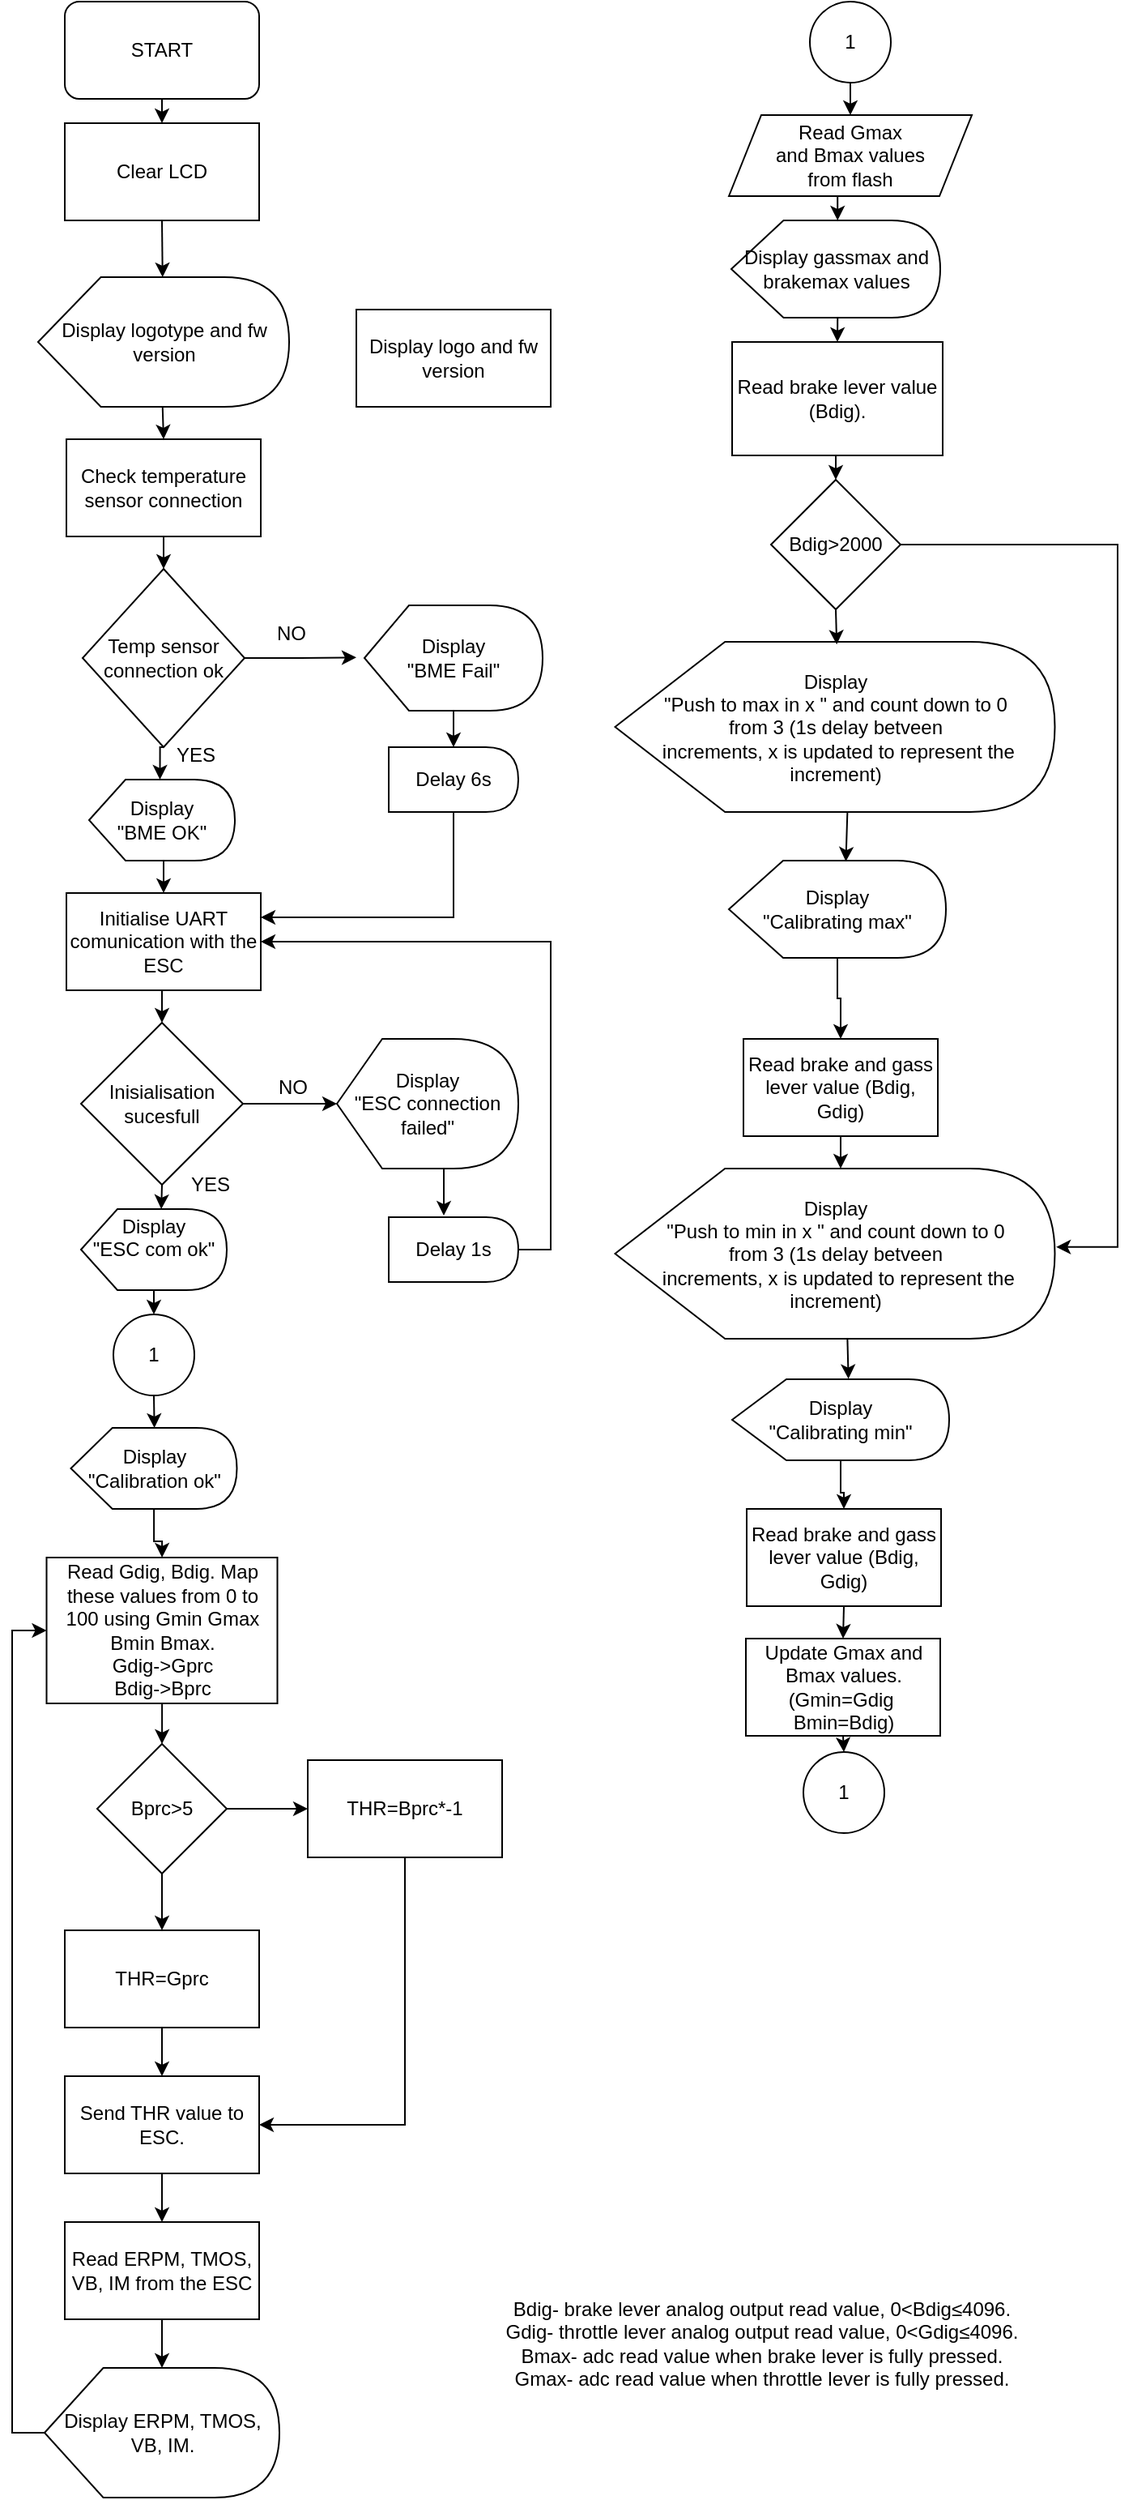 <mxfile version="23.1.5" type="github">
  <diagram name="Puslapis-1" id="ZAKRF1dTVsQCdEU3fz9g">
    <mxGraphModel dx="1400" dy="717" grid="1" gridSize="10" guides="1" tooltips="1" connect="1" arrows="1" fold="1" page="1" pageScale="1" pageWidth="827" pageHeight="1169" math="0" shadow="0">
      <root>
        <mxCell id="0" />
        <mxCell id="1" parent="0" />
        <mxCell id="mmT15tX0c2wqUiGHglg3-26" style="edgeStyle=orthogonalEdgeStyle;rounded=0;orthogonalLoop=1;jettySize=auto;html=1;exitX=0.5;exitY=1;exitDx=0;exitDy=0;entryX=0.5;entryY=0;entryDx=0;entryDy=0;" edge="1" parent="1" source="sZjmt84LJ8zzRJPLPaBu-1" target="sZjmt84LJ8zzRJPLPaBu-3">
          <mxGeometry relative="1" as="geometry" />
        </mxCell>
        <mxCell id="sZjmt84LJ8zzRJPLPaBu-1" value="START" style="rounded=1;whiteSpace=wrap;html=1;" parent="1" vertex="1">
          <mxGeometry x="160" y="20" width="120" height="60" as="geometry" />
        </mxCell>
        <mxCell id="sZjmt84LJ8zzRJPLPaBu-3" value="Clear LCD" style="rounded=0;whiteSpace=wrap;html=1;" parent="1" vertex="1">
          <mxGeometry x="160" y="95" width="120" height="60" as="geometry" />
        </mxCell>
        <mxCell id="sZjmt84LJ8zzRJPLPaBu-4" value="Display logo and fw version" style="rounded=0;whiteSpace=wrap;html=1;" parent="1" vertex="1">
          <mxGeometry x="340" y="210" width="120" height="60" as="geometry" />
        </mxCell>
        <mxCell id="mmT15tX0c2wqUiGHglg3-29" style="edgeStyle=orthogonalEdgeStyle;rounded=0;orthogonalLoop=1;jettySize=auto;html=1;exitX=0.5;exitY=1;exitDx=0;exitDy=0;entryX=0.5;entryY=0;entryDx=0;entryDy=0;" edge="1" parent="1" source="sZjmt84LJ8zzRJPLPaBu-5" target="sZjmt84LJ8zzRJPLPaBu-6">
          <mxGeometry relative="1" as="geometry" />
        </mxCell>
        <mxCell id="sZjmt84LJ8zzRJPLPaBu-5" value="Check temperature sensor connection" style="rounded=0;whiteSpace=wrap;html=1;" parent="1" vertex="1">
          <mxGeometry x="161" y="290" width="120" height="60" as="geometry" />
        </mxCell>
        <mxCell id="mmT15tX0c2wqUiGHglg3-37" style="edgeStyle=orthogonalEdgeStyle;rounded=0;orthogonalLoop=1;jettySize=auto;html=1;exitX=1;exitY=0.5;exitDx=0;exitDy=0;" edge="1" parent="1" source="sZjmt84LJ8zzRJPLPaBu-6">
          <mxGeometry relative="1" as="geometry">
            <mxPoint x="340" y="424.647" as="targetPoint" />
          </mxGeometry>
        </mxCell>
        <mxCell id="sZjmt84LJ8zzRJPLPaBu-6" value="Temp sensor connection ok" style="rhombus;whiteSpace=wrap;html=1;" parent="1" vertex="1">
          <mxGeometry x="171" y="370" width="100" height="110" as="geometry" />
        </mxCell>
        <mxCell id="mmT15tX0c2wqUiGHglg3-28" style="edgeStyle=orthogonalEdgeStyle;rounded=0;orthogonalLoop=1;jettySize=auto;html=1;exitX=0;exitY=0;exitDx=76.875;exitDy=80;exitPerimeter=0;entryX=0.5;entryY=0;entryDx=0;entryDy=0;" edge="1" parent="1" source="sZjmt84LJ8zzRJPLPaBu-8" target="sZjmt84LJ8zzRJPLPaBu-5">
          <mxGeometry relative="1" as="geometry" />
        </mxCell>
        <mxCell id="sZjmt84LJ8zzRJPLPaBu-8" value="Display logotype and fw version" style="shape=display;whiteSpace=wrap;html=1;" parent="1" vertex="1">
          <mxGeometry x="143.5" y="190" width="155" height="80" as="geometry" />
        </mxCell>
        <mxCell id="mmT15tX0c2wqUiGHglg3-51" style="edgeStyle=orthogonalEdgeStyle;rounded=0;orthogonalLoop=1;jettySize=auto;html=1;exitX=0;exitY=0;exitDx=52.5;exitDy=65;exitPerimeter=0;entryX=0.5;entryY=0;entryDx=0;entryDy=0;" edge="1" parent="1" source="sZjmt84LJ8zzRJPLPaBu-9" target="sZjmt84LJ8zzRJPLPaBu-10">
          <mxGeometry relative="1" as="geometry" />
        </mxCell>
        <mxCell id="sZjmt84LJ8zzRJPLPaBu-9" value="&lt;div&gt;Display &lt;br&gt;&lt;/div&gt;&lt;div&gt;&quot;BME Fail&quot;&lt;/div&gt;" style="shape=display;whiteSpace=wrap;html=1;" parent="1" vertex="1">
          <mxGeometry x="345" y="392.5" width="110" height="65" as="geometry" />
        </mxCell>
        <mxCell id="mmT15tX0c2wqUiGHglg3-52" style="edgeStyle=orthogonalEdgeStyle;rounded=0;orthogonalLoop=1;jettySize=auto;html=1;exitX=0.5;exitY=1;exitDx=0;exitDy=0;entryX=1;entryY=0.25;entryDx=0;entryDy=0;" edge="1" parent="1" source="sZjmt84LJ8zzRJPLPaBu-10" target="mmT15tX0c2wqUiGHglg3-1">
          <mxGeometry relative="1" as="geometry" />
        </mxCell>
        <mxCell id="sZjmt84LJ8zzRJPLPaBu-10" value="Delay 6s" style="shape=delay;whiteSpace=wrap;html=1;" parent="1" vertex="1">
          <mxGeometry x="360" y="480" width="80" height="40" as="geometry" />
        </mxCell>
        <mxCell id="mmT15tX0c2wqUiGHglg3-32" style="edgeStyle=orthogonalEdgeStyle;rounded=0;orthogonalLoop=1;jettySize=auto;html=1;exitX=0;exitY=0;exitDx=43.75;exitDy=50;exitPerimeter=0;entryX=0.5;entryY=0;entryDx=0;entryDy=0;" edge="1" parent="1" source="sZjmt84LJ8zzRJPLPaBu-11" target="mmT15tX0c2wqUiGHglg3-1">
          <mxGeometry relative="1" as="geometry" />
        </mxCell>
        <mxCell id="sZjmt84LJ8zzRJPLPaBu-11" value="&lt;br&gt;&lt;div&gt;Display &lt;br&gt;&lt;/div&gt;&lt;div&gt;&quot;BME OK&quot;&lt;/div&gt;&lt;div&gt;&lt;br/&gt;&lt;/div&gt;" style="shape=display;whiteSpace=wrap;html=1;" parent="1" vertex="1">
          <mxGeometry x="175" y="500" width="90" height="50" as="geometry" />
        </mxCell>
        <mxCell id="mmT15tX0c2wqUiGHglg3-33" style="edgeStyle=orthogonalEdgeStyle;rounded=0;orthogonalLoop=1;jettySize=auto;html=1;exitX=0.5;exitY=1;exitDx=0;exitDy=0;entryX=0.5;entryY=0;entryDx=0;entryDy=0;" edge="1" parent="1" source="mmT15tX0c2wqUiGHglg3-1" target="mmT15tX0c2wqUiGHglg3-2">
          <mxGeometry relative="1" as="geometry" />
        </mxCell>
        <mxCell id="mmT15tX0c2wqUiGHglg3-1" value="Initialise UART comunication with the ESC" style="rounded=0;whiteSpace=wrap;html=1;" vertex="1" parent="1">
          <mxGeometry x="161" y="570" width="120" height="60" as="geometry" />
        </mxCell>
        <mxCell id="mmT15tX0c2wqUiGHglg3-2" value="Inisialisation sucesfull" style="rhombus;whiteSpace=wrap;html=1;" vertex="1" parent="1">
          <mxGeometry x="170" y="650" width="100" height="100" as="geometry" />
        </mxCell>
        <mxCell id="mmT15tX0c2wqUiGHglg3-3" value="&lt;div&gt;Display &lt;br&gt;&lt;/div&gt;&lt;div&gt;&quot;ESC connection failed&quot;&lt;/div&gt;" style="shape=display;whiteSpace=wrap;html=1;" vertex="1" parent="1">
          <mxGeometry x="328" y="660" width="112" height="80" as="geometry" />
        </mxCell>
        <mxCell id="mmT15tX0c2wqUiGHglg3-50" style="edgeStyle=orthogonalEdgeStyle;rounded=0;orthogonalLoop=1;jettySize=auto;html=1;exitX=1;exitY=0.5;exitDx=0;exitDy=0;entryX=1;entryY=0.5;entryDx=0;entryDy=0;" edge="1" parent="1" source="mmT15tX0c2wqUiGHglg3-4" target="mmT15tX0c2wqUiGHglg3-1">
          <mxGeometry relative="1" as="geometry">
            <mxPoint x="470" y="600" as="targetPoint" />
          </mxGeometry>
        </mxCell>
        <mxCell id="mmT15tX0c2wqUiGHglg3-4" value="Delay 1s" style="shape=delay;whiteSpace=wrap;html=1;" vertex="1" parent="1">
          <mxGeometry x="360" y="770" width="80" height="40" as="geometry" />
        </mxCell>
        <mxCell id="mmT15tX0c2wqUiGHglg3-35" style="edgeStyle=orthogonalEdgeStyle;rounded=0;orthogonalLoop=1;jettySize=auto;html=1;exitX=0;exitY=0;exitDx=43.75;exitDy=50;exitPerimeter=0;entryX=0.5;entryY=0;entryDx=0;entryDy=0;" edge="1" parent="1" source="mmT15tX0c2wqUiGHglg3-5" target="mmT15tX0c2wqUiGHglg3-22">
          <mxGeometry relative="1" as="geometry" />
        </mxCell>
        <mxCell id="mmT15tX0c2wqUiGHglg3-5" value="&lt;br&gt;&lt;div&gt;Display &lt;br&gt;&lt;/div&gt;&lt;div&gt;&quot;ESC com ok&quot;&lt;/div&gt;&lt;div&gt;&lt;br&gt;&lt;br&gt;&lt;/div&gt;" style="shape=display;whiteSpace=wrap;html=1;" vertex="1" parent="1">
          <mxGeometry x="170" y="765" width="90" height="50" as="geometry" />
        </mxCell>
        <mxCell id="mmT15tX0c2wqUiGHglg3-6" value="&lt;div&gt;Read Gmax &lt;br&gt;&lt;/div&gt;&lt;div&gt;and Bmax values &lt;br&gt;&lt;/div&gt;&lt;div&gt;from flash&lt;/div&gt;" style="shape=parallelogram;perimeter=parallelogramPerimeter;whiteSpace=wrap;html=1;fixedSize=1;" vertex="1" parent="1">
          <mxGeometry x="570" y="90" width="150" height="50" as="geometry" />
        </mxCell>
        <mxCell id="mmT15tX0c2wqUiGHglg3-55" style="edgeStyle=orthogonalEdgeStyle;rounded=0;orthogonalLoop=1;jettySize=auto;html=1;exitX=0;exitY=0;exitDx=65.625;exitDy=60;exitPerimeter=0;entryX=0.5;entryY=0;entryDx=0;entryDy=0;" edge="1" parent="1" source="mmT15tX0c2wqUiGHglg3-7" target="mmT15tX0c2wqUiGHglg3-8">
          <mxGeometry relative="1" as="geometry" />
        </mxCell>
        <mxCell id="mmT15tX0c2wqUiGHglg3-7" value="Display gassmax and brakemax values " style="shape=display;whiteSpace=wrap;html=1;" vertex="1" parent="1">
          <mxGeometry x="571.5" y="155" width="129" height="60" as="geometry" />
        </mxCell>
        <mxCell id="mmT15tX0c2wqUiGHglg3-56" style="edgeStyle=orthogonalEdgeStyle;rounded=0;orthogonalLoop=1;jettySize=auto;html=1;exitX=0.5;exitY=1;exitDx=0;exitDy=0;entryX=0.5;entryY=0;entryDx=0;entryDy=0;" edge="1" parent="1" source="mmT15tX0c2wqUiGHglg3-8" target="mmT15tX0c2wqUiGHglg3-10">
          <mxGeometry relative="1" as="geometry" />
        </mxCell>
        <mxCell id="mmT15tX0c2wqUiGHglg3-8" value="Read brake lever value (Bdig)." style="rounded=0;whiteSpace=wrap;html=1;" vertex="1" parent="1">
          <mxGeometry x="572" y="230" width="130" height="70" as="geometry" />
        </mxCell>
        <mxCell id="mmT15tX0c2wqUiGHglg3-9" value="&lt;div&gt;Bdig- brake lever analog output read value, 0&amp;lt;Bdig≤&lt;span class=&quot;ILfuVd&quot; lang=&quot;en&quot;&gt;4096&lt;/span&gt;.&lt;/div&gt;&lt;div&gt;Gdig- throttle lever analog output read value, 0&amp;lt;Gdig≤4096.&lt;/div&gt;&lt;div&gt;Bmax- adc read value when brake lever is fully pressed.&lt;/div&gt;&lt;div&gt;Gmax- adc read value when throttle lever is fully pressed.&lt;/div&gt;" style="text;html=1;align=center;verticalAlign=middle;resizable=0;points=[];autosize=1;strokeColor=none;fillColor=none;" vertex="1" parent="1">
          <mxGeometry x="420" y="1430" width="340" height="70" as="geometry" />
        </mxCell>
        <mxCell id="mmT15tX0c2wqUiGHglg3-67" style="edgeStyle=orthogonalEdgeStyle;rounded=0;orthogonalLoop=1;jettySize=auto;html=1;exitX=1;exitY=0.5;exitDx=0;exitDy=0;entryX=1.003;entryY=0.461;entryDx=0;entryDy=0;entryPerimeter=0;" edge="1" parent="1" source="mmT15tX0c2wqUiGHglg3-10" target="mmT15tX0c2wqUiGHglg3-18">
          <mxGeometry relative="1" as="geometry">
            <mxPoint x="810" y="790" as="targetPoint" />
            <Array as="points">
              <mxPoint x="810" y="355" />
              <mxPoint x="810" y="788" />
            </Array>
          </mxGeometry>
        </mxCell>
        <mxCell id="mmT15tX0c2wqUiGHglg3-10" value="Bdig&amp;gt;2000" style="rhombus;whiteSpace=wrap;html=1;" vertex="1" parent="1">
          <mxGeometry x="596" y="315" width="80" height="80" as="geometry" />
        </mxCell>
        <mxCell id="mmT15tX0c2wqUiGHglg3-12" value="&lt;div&gt;Display &lt;br&gt;&lt;/div&gt;&lt;div&gt;&quot;Push to max in x &quot; and count down to 0 &lt;br&gt;&lt;/div&gt;&lt;div&gt;from 3 (1s delay betveen&lt;/div&gt;&lt;div&gt;&amp;nbsp;increments, x is updated to represent the increment)&lt;/div&gt;" style="shape=display;whiteSpace=wrap;html=1;" vertex="1" parent="1">
          <mxGeometry x="499.75" y="415" width="271.5" height="105" as="geometry" />
        </mxCell>
        <mxCell id="mmT15tX0c2wqUiGHglg3-53" style="edgeStyle=orthogonalEdgeStyle;rounded=0;orthogonalLoop=1;jettySize=auto;html=1;exitX=0.5;exitY=1;exitDx=0;exitDy=0;entryX=0.5;entryY=0;entryDx=0;entryDy=0;" edge="1" parent="1" source="mmT15tX0c2wqUiGHglg3-13" target="mmT15tX0c2wqUiGHglg3-6">
          <mxGeometry relative="1" as="geometry" />
        </mxCell>
        <mxCell id="mmT15tX0c2wqUiGHglg3-13" value="1" style="ellipse;whiteSpace=wrap;html=1;aspect=fixed;" vertex="1" parent="1">
          <mxGeometry x="620" y="20" width="50" height="50" as="geometry" />
        </mxCell>
        <mxCell id="mmT15tX0c2wqUiGHglg3-60" value="" style="edgeStyle=orthogonalEdgeStyle;rounded=0;orthogonalLoop=1;jettySize=auto;html=1;" edge="1" parent="1" source="mmT15tX0c2wqUiGHglg3-14" target="mmT15tX0c2wqUiGHglg3-16">
          <mxGeometry relative="1" as="geometry" />
        </mxCell>
        <mxCell id="mmT15tX0c2wqUiGHglg3-14" value="&lt;div&gt;Display&lt;/div&gt;&lt;div&gt;&quot;Calibrating max&quot;&lt;br&gt;&lt;/div&gt;" style="shape=display;whiteSpace=wrap;html=1;" vertex="1" parent="1">
          <mxGeometry x="570" y="550" width="134" height="60" as="geometry" />
        </mxCell>
        <mxCell id="mmT15tX0c2wqUiGHglg3-61" value="" style="edgeStyle=orthogonalEdgeStyle;rounded=0;orthogonalLoop=1;jettySize=auto;html=1;" edge="1" parent="1" source="mmT15tX0c2wqUiGHglg3-16" target="mmT15tX0c2wqUiGHglg3-18">
          <mxGeometry relative="1" as="geometry">
            <Array as="points">
              <mxPoint x="640" y="720" />
              <mxPoint x="640" y="720" />
            </Array>
          </mxGeometry>
        </mxCell>
        <mxCell id="mmT15tX0c2wqUiGHglg3-16" value="Read brake and gass lever value (Bdig, Gdig)" style="rounded=0;whiteSpace=wrap;html=1;" vertex="1" parent="1">
          <mxGeometry x="579" y="660" width="120" height="60" as="geometry" />
        </mxCell>
        <mxCell id="mmT15tX0c2wqUiGHglg3-66" style="edgeStyle=orthogonalEdgeStyle;rounded=0;orthogonalLoop=1;jettySize=auto;html=1;exitX=0.5;exitY=1;exitDx=0;exitDy=0;entryX=0.5;entryY=0;entryDx=0;entryDy=0;" edge="1" parent="1" source="mmT15tX0c2wqUiGHglg3-17" target="mmT15tX0c2wqUiGHglg3-21">
          <mxGeometry relative="1" as="geometry" />
        </mxCell>
        <mxCell id="mmT15tX0c2wqUiGHglg3-17" value="&lt;div&gt;Update Gmax and Bmax values.&lt;/div&gt;&lt;div&gt;(Gmin=Gdig&amp;nbsp; Bmin=Bdig)&lt;br&gt;&lt;/div&gt;" style="rounded=0;whiteSpace=wrap;html=1;" vertex="1" parent="1">
          <mxGeometry x="580.5" y="1030" width="120" height="60" as="geometry" />
        </mxCell>
        <mxCell id="mmT15tX0c2wqUiGHglg3-18" value="&lt;div&gt;Display &lt;br&gt;&lt;/div&gt;&lt;div&gt;&quot;Push to min in x &quot; and count down to 0 &lt;br&gt;&lt;/div&gt;&lt;div&gt;from 3 (1s delay betveen&lt;/div&gt;&lt;div&gt;&amp;nbsp;increments, x is updated to represent the increment)&lt;/div&gt;" style="shape=display;whiteSpace=wrap;html=1;" vertex="1" parent="1">
          <mxGeometry x="499.75" y="740" width="271.5" height="105" as="geometry" />
        </mxCell>
        <mxCell id="mmT15tX0c2wqUiGHglg3-63" value="" style="edgeStyle=orthogonalEdgeStyle;rounded=0;orthogonalLoop=1;jettySize=auto;html=1;" edge="1" parent="1" source="mmT15tX0c2wqUiGHglg3-19" target="mmT15tX0c2wqUiGHglg3-20">
          <mxGeometry relative="1" as="geometry" />
        </mxCell>
        <mxCell id="mmT15tX0c2wqUiGHglg3-19" value="&lt;div&gt;Display&lt;/div&gt;&lt;div&gt;&quot;Calibrating min&quot;&lt;br&gt;&lt;/div&gt;" style="shape=display;whiteSpace=wrap;html=1;" vertex="1" parent="1">
          <mxGeometry x="572" y="870" width="134" height="50" as="geometry" />
        </mxCell>
        <mxCell id="mmT15tX0c2wqUiGHglg3-65" style="edgeStyle=orthogonalEdgeStyle;rounded=0;orthogonalLoop=1;jettySize=auto;html=1;exitX=0.5;exitY=1;exitDx=0;exitDy=0;entryX=0.5;entryY=0;entryDx=0;entryDy=0;" edge="1" parent="1" source="mmT15tX0c2wqUiGHglg3-20" target="mmT15tX0c2wqUiGHglg3-17">
          <mxGeometry relative="1" as="geometry" />
        </mxCell>
        <mxCell id="mmT15tX0c2wqUiGHglg3-20" value="Read brake and gass lever value (Bdig, Gdig)" style="rounded=0;whiteSpace=wrap;html=1;" vertex="1" parent="1">
          <mxGeometry x="581" y="950" width="120" height="60" as="geometry" />
        </mxCell>
        <mxCell id="mmT15tX0c2wqUiGHglg3-21" value="1" style="ellipse;whiteSpace=wrap;html=1;aspect=fixed;" vertex="1" parent="1">
          <mxGeometry x="616" y="1100" width="50" height="50" as="geometry" />
        </mxCell>
        <mxCell id="mmT15tX0c2wqUiGHglg3-22" value="1" style="ellipse;whiteSpace=wrap;html=1;aspect=fixed;" vertex="1" parent="1">
          <mxGeometry x="190" y="830" width="50" height="50" as="geometry" />
        </mxCell>
        <mxCell id="mmT15tX0c2wqUiGHglg3-80" value="" style="edgeStyle=orthogonalEdgeStyle;rounded=0;orthogonalLoop=1;jettySize=auto;html=1;" edge="1" parent="1" source="mmT15tX0c2wqUiGHglg3-24" target="mmT15tX0c2wqUiGHglg3-74">
          <mxGeometry relative="1" as="geometry" />
        </mxCell>
        <mxCell id="mmT15tX0c2wqUiGHglg3-24" value="Display &quot;Calibration ok&quot;" style="shape=display;whiteSpace=wrap;html=1;" vertex="1" parent="1">
          <mxGeometry x="163.75" y="900" width="102.5" height="50" as="geometry" />
        </mxCell>
        <mxCell id="mmT15tX0c2wqUiGHglg3-27" style="edgeStyle=orthogonalEdgeStyle;rounded=0;orthogonalLoop=1;jettySize=auto;html=1;exitX=0.5;exitY=1;exitDx=0;exitDy=0;entryX=0;entryY=0;entryDx=76.875;entryDy=0;entryPerimeter=0;" edge="1" parent="1" source="sZjmt84LJ8zzRJPLPaBu-3" target="sZjmt84LJ8zzRJPLPaBu-8">
          <mxGeometry relative="1" as="geometry" />
        </mxCell>
        <mxCell id="mmT15tX0c2wqUiGHglg3-31" style="edgeStyle=orthogonalEdgeStyle;rounded=0;orthogonalLoop=1;jettySize=auto;html=1;exitX=0.5;exitY=1;exitDx=0;exitDy=0;entryX=0;entryY=0;entryDx=43.75;entryDy=0;entryPerimeter=0;" edge="1" parent="1" source="sZjmt84LJ8zzRJPLPaBu-6" target="sZjmt84LJ8zzRJPLPaBu-11">
          <mxGeometry relative="1" as="geometry" />
        </mxCell>
        <mxCell id="mmT15tX0c2wqUiGHglg3-34" style="edgeStyle=orthogonalEdgeStyle;rounded=0;orthogonalLoop=1;jettySize=auto;html=1;exitX=0.5;exitY=1;exitDx=0;exitDy=0;entryX=0.551;entryY=0;entryDx=0;entryDy=0;entryPerimeter=0;" edge="1" parent="1" source="mmT15tX0c2wqUiGHglg3-2" target="mmT15tX0c2wqUiGHglg3-5">
          <mxGeometry relative="1" as="geometry" />
        </mxCell>
        <mxCell id="mmT15tX0c2wqUiGHglg3-36" style="edgeStyle=orthogonalEdgeStyle;rounded=0;orthogonalLoop=1;jettySize=auto;html=1;exitX=0.5;exitY=1;exitDx=0;exitDy=0;entryX=0;entryY=0;entryDx=51.562;entryDy=0;entryPerimeter=0;" edge="1" parent="1" source="mmT15tX0c2wqUiGHglg3-22" target="mmT15tX0c2wqUiGHglg3-24">
          <mxGeometry relative="1" as="geometry" />
        </mxCell>
        <mxCell id="mmT15tX0c2wqUiGHglg3-41" value="YES" style="text;html=1;align=center;verticalAlign=middle;whiteSpace=wrap;rounded=0;" vertex="1" parent="1">
          <mxGeometry x="211" y="470" width="60" height="30" as="geometry" />
        </mxCell>
        <mxCell id="mmT15tX0c2wqUiGHglg3-42" value="NO" style="text;html=1;align=center;verticalAlign=middle;whiteSpace=wrap;rounded=0;" vertex="1" parent="1">
          <mxGeometry x="270" y="395" width="60" height="30" as="geometry" />
        </mxCell>
        <mxCell id="mmT15tX0c2wqUiGHglg3-44" style="edgeStyle=orthogonalEdgeStyle;rounded=0;orthogonalLoop=1;jettySize=auto;html=1;exitX=1;exitY=0.5;exitDx=0;exitDy=0;entryX=0;entryY=0.5;entryDx=0;entryDy=0;entryPerimeter=0;" edge="1" parent="1" source="mmT15tX0c2wqUiGHglg3-2" target="mmT15tX0c2wqUiGHglg3-3">
          <mxGeometry relative="1" as="geometry" />
        </mxCell>
        <mxCell id="mmT15tX0c2wqUiGHglg3-45" value="NO" style="text;html=1;align=center;verticalAlign=middle;whiteSpace=wrap;rounded=0;" vertex="1" parent="1">
          <mxGeometry x="271" y="675" width="60" height="30" as="geometry" />
        </mxCell>
        <mxCell id="mmT15tX0c2wqUiGHglg3-46" value="YES" style="text;html=1;align=center;verticalAlign=middle;whiteSpace=wrap;rounded=0;" vertex="1" parent="1">
          <mxGeometry x="220" y="735" width="60" height="30" as="geometry" />
        </mxCell>
        <mxCell id="mmT15tX0c2wqUiGHglg3-47" style="edgeStyle=orthogonalEdgeStyle;rounded=0;orthogonalLoop=1;jettySize=auto;html=1;exitX=0;exitY=0;exitDx=50;exitDy=80;exitPerimeter=0;entryX=0.425;entryY=-0.025;entryDx=0;entryDy=0;entryPerimeter=0;" edge="1" parent="1" source="mmT15tX0c2wqUiGHglg3-3" target="mmT15tX0c2wqUiGHglg3-4">
          <mxGeometry relative="1" as="geometry" />
        </mxCell>
        <mxCell id="mmT15tX0c2wqUiGHglg3-54" style="edgeStyle=orthogonalEdgeStyle;rounded=0;orthogonalLoop=1;jettySize=auto;html=1;exitX=0.5;exitY=1;exitDx=0;exitDy=0;entryX=0;entryY=0;entryDx=65.625;entryDy=0;entryPerimeter=0;" edge="1" parent="1" source="mmT15tX0c2wqUiGHglg3-6" target="mmT15tX0c2wqUiGHglg3-7">
          <mxGeometry relative="1" as="geometry" />
        </mxCell>
        <mxCell id="mmT15tX0c2wqUiGHglg3-58" style="edgeStyle=orthogonalEdgeStyle;rounded=0;orthogonalLoop=1;jettySize=auto;html=1;exitX=0.5;exitY=1;exitDx=0;exitDy=0;entryX=0.504;entryY=0.016;entryDx=0;entryDy=0;entryPerimeter=0;" edge="1" parent="1" source="mmT15tX0c2wqUiGHglg3-10" target="mmT15tX0c2wqUiGHglg3-12">
          <mxGeometry relative="1" as="geometry" />
        </mxCell>
        <mxCell id="mmT15tX0c2wqUiGHglg3-59" style="edgeStyle=orthogonalEdgeStyle;rounded=0;orthogonalLoop=1;jettySize=auto;html=1;exitX=0;exitY=0;exitDx=143.438;exitDy=105;exitPerimeter=0;entryX=0.539;entryY=0.009;entryDx=0;entryDy=0;entryPerimeter=0;" edge="1" parent="1" source="mmT15tX0c2wqUiGHglg3-12" target="mmT15tX0c2wqUiGHglg3-14">
          <mxGeometry relative="1" as="geometry" />
        </mxCell>
        <mxCell id="mmT15tX0c2wqUiGHglg3-62" style="edgeStyle=orthogonalEdgeStyle;rounded=0;orthogonalLoop=1;jettySize=auto;html=1;exitX=0;exitY=0;exitDx=143.438;exitDy=105;exitPerimeter=0;entryX=0.536;entryY=-0.004;entryDx=0;entryDy=0;entryPerimeter=0;" edge="1" parent="1" source="mmT15tX0c2wqUiGHglg3-18" target="mmT15tX0c2wqUiGHglg3-19">
          <mxGeometry relative="1" as="geometry" />
        </mxCell>
        <mxCell id="mmT15tX0c2wqUiGHglg3-81" value="" style="edgeStyle=orthogonalEdgeStyle;rounded=0;orthogonalLoop=1;jettySize=auto;html=1;" edge="1" parent="1" source="mmT15tX0c2wqUiGHglg3-74" target="mmT15tX0c2wqUiGHglg3-76">
          <mxGeometry relative="1" as="geometry" />
        </mxCell>
        <mxCell id="mmT15tX0c2wqUiGHglg3-74" value="&lt;div&gt;Read Gdig, Bdig. Map these values from 0 to 100 using Gmin Gmax Bmin Bmax.&lt;/div&gt;&lt;div&gt;Gdig-&amp;gt;Gprc&lt;/div&gt;&lt;div&gt;Bdig-&amp;gt;Bprc&lt;br&gt;&lt;/div&gt;" style="rounded=0;whiteSpace=wrap;html=1;" vertex="1" parent="1">
          <mxGeometry x="148.75" y="980" width="142.5" height="90" as="geometry" />
        </mxCell>
        <mxCell id="mmT15tX0c2wqUiGHglg3-82" value="" style="edgeStyle=orthogonalEdgeStyle;rounded=0;orthogonalLoop=1;jettySize=auto;html=1;" edge="1" parent="1" source="mmT15tX0c2wqUiGHglg3-76" target="mmT15tX0c2wqUiGHglg3-77">
          <mxGeometry relative="1" as="geometry" />
        </mxCell>
        <mxCell id="mmT15tX0c2wqUiGHglg3-83" value="" style="edgeStyle=orthogonalEdgeStyle;rounded=0;orthogonalLoop=1;jettySize=auto;html=1;" edge="1" parent="1" source="mmT15tX0c2wqUiGHglg3-76" target="mmT15tX0c2wqUiGHglg3-78">
          <mxGeometry relative="1" as="geometry" />
        </mxCell>
        <mxCell id="mmT15tX0c2wqUiGHglg3-76" value="Bprc&amp;gt;5" style="rhombus;whiteSpace=wrap;html=1;" vertex="1" parent="1">
          <mxGeometry x="180" y="1095" width="80" height="80" as="geometry" />
        </mxCell>
        <mxCell id="mmT15tX0c2wqUiGHglg3-86" style="edgeStyle=orthogonalEdgeStyle;rounded=0;orthogonalLoop=1;jettySize=auto;html=1;exitX=0.5;exitY=1;exitDx=0;exitDy=0;entryX=1;entryY=0.5;entryDx=0;entryDy=0;" edge="1" parent="1" source="mmT15tX0c2wqUiGHglg3-77" target="mmT15tX0c2wqUiGHglg3-84">
          <mxGeometry relative="1" as="geometry" />
        </mxCell>
        <mxCell id="mmT15tX0c2wqUiGHglg3-77" value="THR=Bprc*-1" style="rounded=0;whiteSpace=wrap;html=1;" vertex="1" parent="1">
          <mxGeometry x="310" y="1105" width="120" height="60" as="geometry" />
        </mxCell>
        <mxCell id="mmT15tX0c2wqUiGHglg3-85" value="" style="edgeStyle=orthogonalEdgeStyle;rounded=0;orthogonalLoop=1;jettySize=auto;html=1;" edge="1" parent="1" source="mmT15tX0c2wqUiGHglg3-78" target="mmT15tX0c2wqUiGHglg3-84">
          <mxGeometry relative="1" as="geometry" />
        </mxCell>
        <mxCell id="mmT15tX0c2wqUiGHglg3-78" value="THR=Gprc" style="rounded=0;whiteSpace=wrap;html=1;" vertex="1" parent="1">
          <mxGeometry x="160" y="1210" width="120" height="60" as="geometry" />
        </mxCell>
        <mxCell id="mmT15tX0c2wqUiGHglg3-90" value="" style="edgeStyle=orthogonalEdgeStyle;rounded=0;orthogonalLoop=1;jettySize=auto;html=1;" edge="1" parent="1" source="mmT15tX0c2wqUiGHglg3-84" target="mmT15tX0c2wqUiGHglg3-87">
          <mxGeometry relative="1" as="geometry" />
        </mxCell>
        <mxCell id="mmT15tX0c2wqUiGHglg3-84" value="Send THR value to ESC." style="rounded=0;whiteSpace=wrap;html=1;" vertex="1" parent="1">
          <mxGeometry x="160" y="1300" width="120" height="60" as="geometry" />
        </mxCell>
        <mxCell id="mmT15tX0c2wqUiGHglg3-91" value="" style="edgeStyle=orthogonalEdgeStyle;rounded=0;orthogonalLoop=1;jettySize=auto;html=1;" edge="1" parent="1" source="mmT15tX0c2wqUiGHglg3-87" target="mmT15tX0c2wqUiGHglg3-88">
          <mxGeometry relative="1" as="geometry" />
        </mxCell>
        <mxCell id="mmT15tX0c2wqUiGHglg3-87" value="Read ERPM, TMOS, VB, IM from the ESC" style="rounded=0;whiteSpace=wrap;html=1;" vertex="1" parent="1">
          <mxGeometry x="160" y="1390" width="120" height="60" as="geometry" />
        </mxCell>
        <mxCell id="mmT15tX0c2wqUiGHglg3-92" style="edgeStyle=orthogonalEdgeStyle;rounded=0;orthogonalLoop=1;jettySize=auto;html=1;exitX=0;exitY=0.5;exitDx=0;exitDy=0;exitPerimeter=0;entryX=0;entryY=0.5;entryDx=0;entryDy=0;" edge="1" parent="1" source="mmT15tX0c2wqUiGHglg3-88" target="mmT15tX0c2wqUiGHglg3-74">
          <mxGeometry relative="1" as="geometry" />
        </mxCell>
        <mxCell id="mmT15tX0c2wqUiGHglg3-88" value="Display ERPM, TMOS, VB, IM." style="shape=display;whiteSpace=wrap;html=1;" vertex="1" parent="1">
          <mxGeometry x="147.5" y="1480" width="145" height="80" as="geometry" />
        </mxCell>
      </root>
    </mxGraphModel>
  </diagram>
</mxfile>
